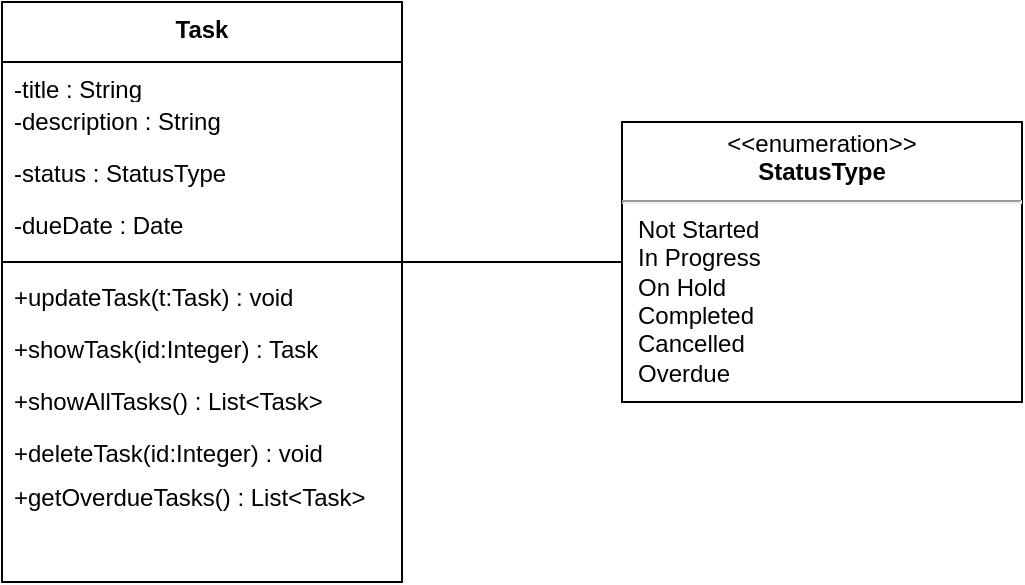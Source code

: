 <mxfile version="23.1.1" type="github">
  <diagram id="C5RBs43oDa-KdzZeNtuy" name="Page-1">
    <mxGraphModel dx="794" dy="432" grid="1" gridSize="10" guides="1" tooltips="1" connect="1" arrows="1" fold="1" page="1" pageScale="1" pageWidth="827" pageHeight="1169" math="0" shadow="0">
      <root>
        <mxCell id="WIyWlLk6GJQsqaUBKTNV-0" />
        <mxCell id="WIyWlLk6GJQsqaUBKTNV-1" parent="WIyWlLk6GJQsqaUBKTNV-0" />
        <mxCell id="zkfFHV4jXpPFQw0GAbJ--0" value="Task" style="swimlane;fontStyle=1;align=center;verticalAlign=top;childLayout=stackLayout;horizontal=1;startSize=30;horizontalStack=0;resizeParent=1;resizeLast=0;collapsible=1;marginBottom=0;rounded=0;shadow=0;strokeWidth=1;gradientColor=none;" parent="WIyWlLk6GJQsqaUBKTNV-1" vertex="1">
          <mxGeometry x="270" y="210" width="200" height="290" as="geometry">
            <mxRectangle x="230" y="140" width="160" height="26" as="alternateBounds" />
          </mxGeometry>
        </mxCell>
        <mxCell id="zkfFHV4jXpPFQw0GAbJ--1" value="-title : String" style="text;align=left;verticalAlign=top;spacingLeft=4;spacingRight=4;overflow=hidden;rotatable=0;points=[[0,0.5],[1,0.5]];portConstraint=eastwest;fillColor=none;" parent="zkfFHV4jXpPFQw0GAbJ--0" vertex="1">
          <mxGeometry y="30" width="200" height="16" as="geometry" />
        </mxCell>
        <mxCell id="zkfFHV4jXpPFQw0GAbJ--2" value="-description : String" style="text;align=left;verticalAlign=top;spacingLeft=4;spacingRight=4;overflow=hidden;rotatable=0;points=[[0,0.5],[1,0.5]];portConstraint=eastwest;rounded=0;shadow=0;html=0;" parent="zkfFHV4jXpPFQw0GAbJ--0" vertex="1">
          <mxGeometry y="46" width="200" height="26" as="geometry" />
        </mxCell>
        <mxCell id="ssQNFVl4NN0Sk9qCrh0g-2" value="-status : StatusType" style="text;align=left;verticalAlign=top;spacingLeft=4;spacingRight=4;overflow=hidden;rotatable=0;points=[[0,0.5],[1,0.5]];portConstraint=eastwest;rounded=0;shadow=0;html=0;" vertex="1" parent="zkfFHV4jXpPFQw0GAbJ--0">
          <mxGeometry y="72" width="200" height="26" as="geometry" />
        </mxCell>
        <mxCell id="zkfFHV4jXpPFQw0GAbJ--3" value="-dueDate : Date" style="text;align=left;verticalAlign=top;spacingLeft=4;spacingRight=4;overflow=hidden;rotatable=0;points=[[0,0.5],[1,0.5]];portConstraint=eastwest;rounded=0;shadow=0;html=0;" parent="zkfFHV4jXpPFQw0GAbJ--0" vertex="1">
          <mxGeometry y="98" width="200" height="28" as="geometry" />
        </mxCell>
        <mxCell id="zkfFHV4jXpPFQw0GAbJ--4" value="" style="line;html=1;strokeWidth=1;align=left;verticalAlign=middle;spacingTop=-1;spacingLeft=3;spacingRight=3;rotatable=0;labelPosition=right;points=[];portConstraint=eastwest;" parent="zkfFHV4jXpPFQw0GAbJ--0" vertex="1">
          <mxGeometry y="126" width="200" height="8" as="geometry" />
        </mxCell>
        <mxCell id="ssQNFVl4NN0Sk9qCrh0g-0" value="+updateTask(t:Task) : void " style="text;align=left;verticalAlign=top;spacingLeft=4;spacingRight=4;overflow=hidden;rotatable=0;points=[[0,0.5],[1,0.5]];portConstraint=eastwest;" vertex="1" parent="zkfFHV4jXpPFQw0GAbJ--0">
          <mxGeometry y="134" width="200" height="26" as="geometry" />
        </mxCell>
        <mxCell id="ssQNFVl4NN0Sk9qCrh0g-1" value="+showTask(id:Integer) : Task " style="text;align=left;verticalAlign=top;spacingLeft=4;spacingRight=4;overflow=hidden;rotatable=0;points=[[0,0.5],[1,0.5]];portConstraint=eastwest;" vertex="1" parent="zkfFHV4jXpPFQw0GAbJ--0">
          <mxGeometry y="160" width="200" height="26" as="geometry" />
        </mxCell>
        <mxCell id="ssQNFVl4NN0Sk9qCrh0g-3" value="+showAllTasks() : List&lt;Task&gt; " style="text;align=left;verticalAlign=top;spacingLeft=4;spacingRight=4;overflow=hidden;rotatable=0;points=[[0,0.5],[1,0.5]];portConstraint=eastwest;" vertex="1" parent="zkfFHV4jXpPFQw0GAbJ--0">
          <mxGeometry y="186" width="200" height="26" as="geometry" />
        </mxCell>
        <mxCell id="ssQNFVl4NN0Sk9qCrh0g-4" value="+deleteTask(id:Integer) : void " style="text;align=left;verticalAlign=top;spacingLeft=4;spacingRight=4;overflow=hidden;rotatable=0;points=[[0,0.5],[1,0.5]];portConstraint=eastwest;" vertex="1" parent="zkfFHV4jXpPFQw0GAbJ--0">
          <mxGeometry y="212" width="200" height="22" as="geometry" />
        </mxCell>
        <mxCell id="ssQNFVl4NN0Sk9qCrh0g-5" value="+getOverdueTasks() : List&lt;Task&gt; " style="text;align=left;verticalAlign=top;spacingLeft=4;spacingRight=4;overflow=hidden;rotatable=0;points=[[0,0.5],[1,0.5]];portConstraint=eastwest;" vertex="1" parent="zkfFHV4jXpPFQw0GAbJ--0">
          <mxGeometry y="234" width="200" height="22" as="geometry" />
        </mxCell>
        <mxCell id="ssQNFVl4NN0Sk9qCrh0g-11" value="&lt;p style=&quot;margin:0px;margin-top:4px;text-align:center;&quot;&gt;&amp;lt;&amp;lt;enumeration&amp;gt;&amp;gt;&lt;br&gt;&lt;b&gt;StatusType&lt;/b&gt;&lt;/p&gt;&lt;hr&gt;&lt;p style=&quot;margin:0px;margin-left:8px;text-align:left;&quot;&gt;Not Started&lt;/p&gt;&lt;p style=&quot;margin:0px;margin-left:8px;text-align:left;&quot;&gt;In Progress&lt;/p&gt;&lt;p style=&quot;margin:0px;margin-left:8px;text-align:left;&quot;&gt;On Hold&lt;/p&gt;&lt;p style=&quot;margin:0px;margin-left:8px;text-align:left;&quot;&gt;Completed&lt;/p&gt;&lt;p style=&quot;margin:0px;margin-left:8px;text-align:left;&quot;&gt;Cancelled&lt;/p&gt;&lt;p style=&quot;margin:0px;margin-left:8px;text-align:left;&quot;&gt;Overdue&lt;/p&gt;&lt;p style=&quot;margin:0px;margin-left:8px;text-align:left;&quot;&gt;&lt;br&gt;&lt;/p&gt;" style="shape=rect;html=1;overflow=fill;whiteSpace=wrap;fillColor=default;" vertex="1" parent="WIyWlLk6GJQsqaUBKTNV-1">
          <mxGeometry x="580" y="270" width="200" height="140" as="geometry" />
        </mxCell>
        <mxCell id="ssQNFVl4NN0Sk9qCrh0g-12" value="" style="endArrow=none;html=1;rounded=0;" edge="1" parent="WIyWlLk6GJQsqaUBKTNV-1" target="ssQNFVl4NN0Sk9qCrh0g-11">
          <mxGeometry width="50" height="50" relative="1" as="geometry">
            <mxPoint x="470" y="340" as="sourcePoint" />
            <mxPoint x="520" y="290" as="targetPoint" />
          </mxGeometry>
        </mxCell>
      </root>
    </mxGraphModel>
  </diagram>
</mxfile>
